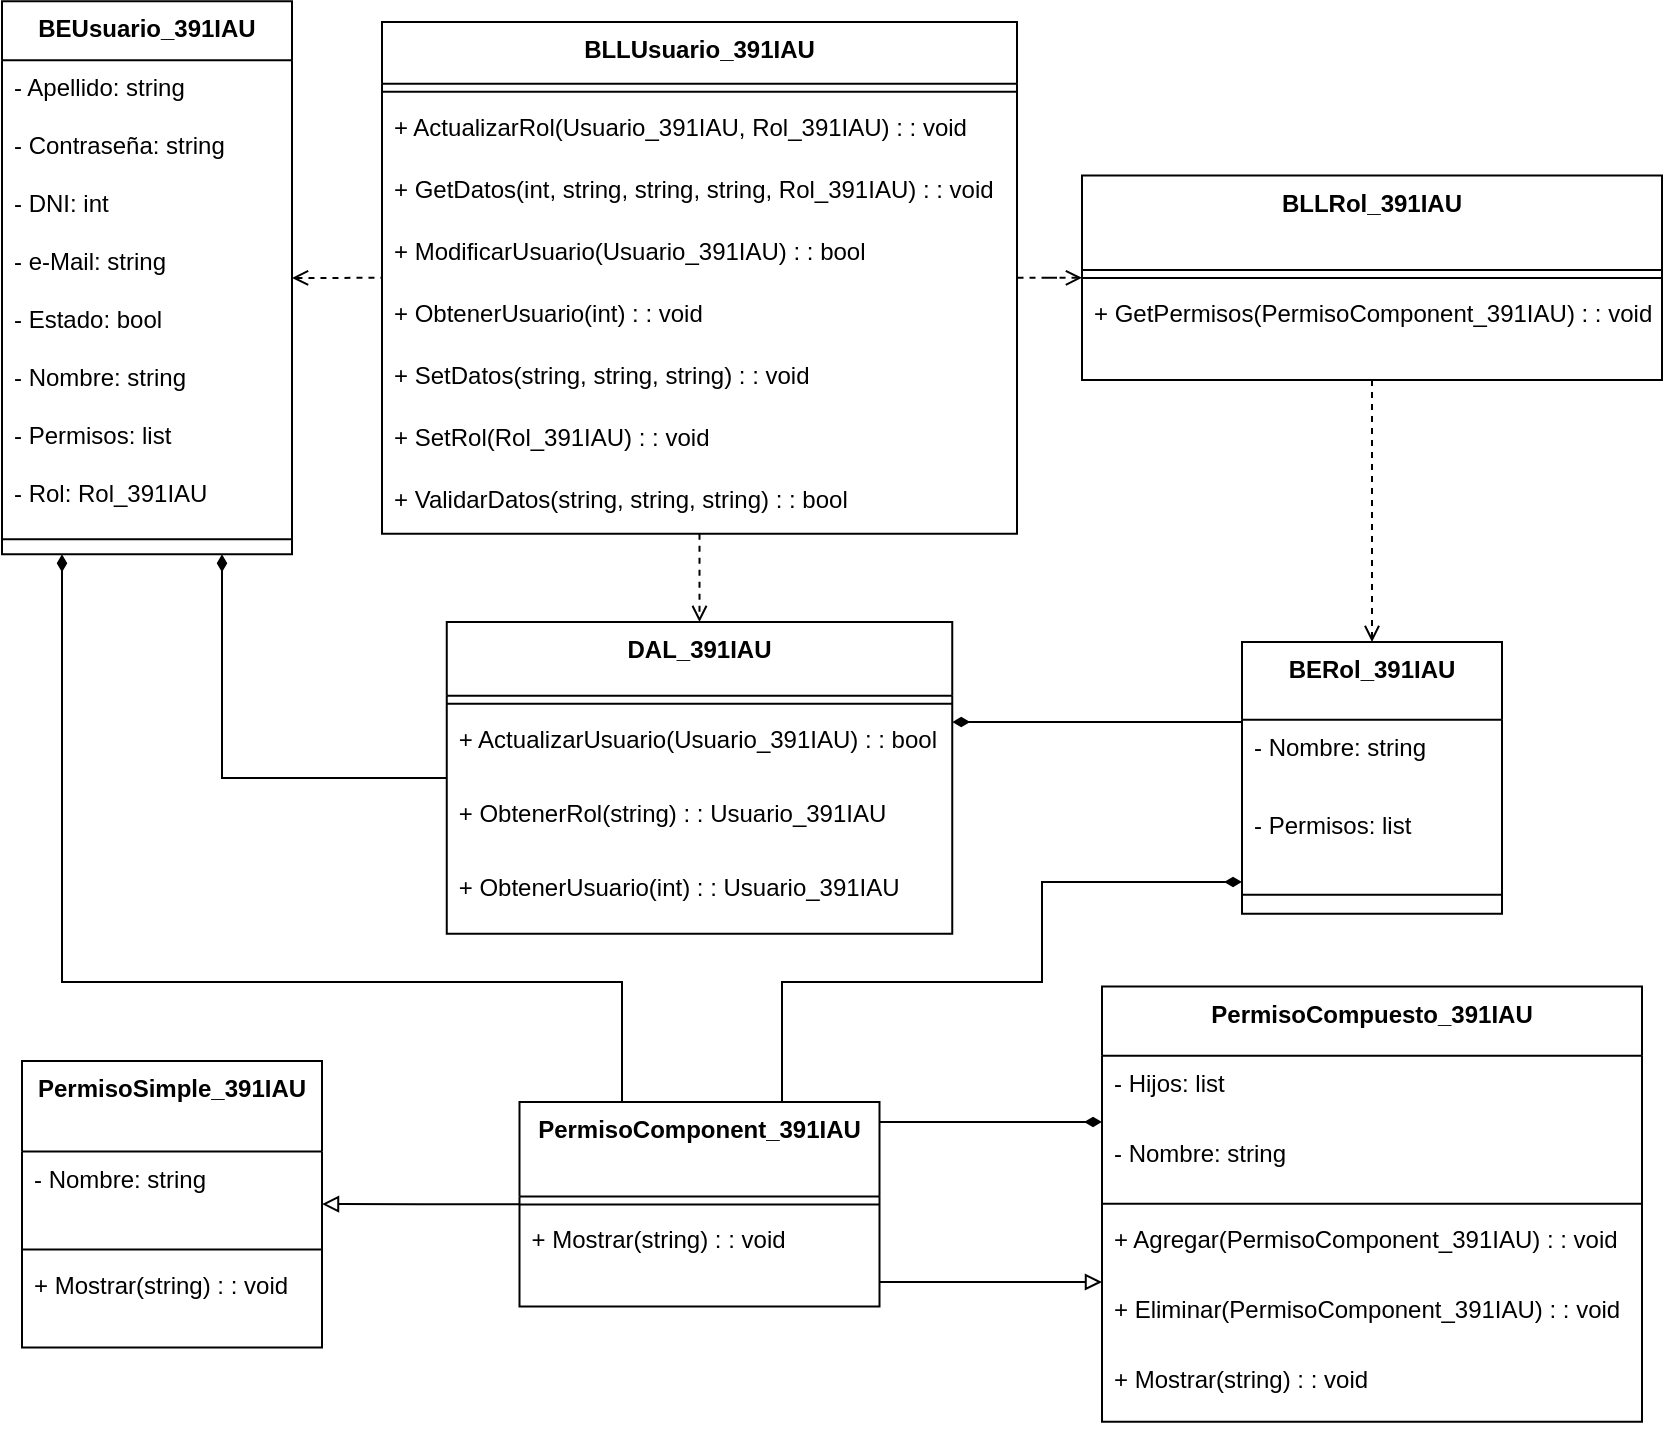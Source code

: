 <mxfile version="27.0.5">
  <diagram name="Page-1" id="UQfQ47-jhMwPksH4_KgC">
    <mxGraphModel dx="914" dy="732" grid="1" gridSize="10" guides="1" tooltips="1" connect="1" arrows="1" fold="1" page="1" pageScale="1" pageWidth="850" pageHeight="1100" math="0" shadow="0">
      <root>
        <mxCell id="0" />
        <mxCell id="1" parent="0" />
        <mxCell id="b0yN6-IstvrLOiEEKhjC-58" style="edgeStyle=orthogonalEdgeStyle;rounded=0;orthogonalLoop=1;jettySize=auto;html=1;endArrow=none;startFill=0;dashed=1;startArrow=open;" parent="1" source="b0yN6-IstvrLOiEEKhjC-1" target="b0yN6-IstvrLOiEEKhjC-11" edge="1">
          <mxGeometry relative="1" as="geometry" />
        </mxCell>
        <mxCell id="b0yN6-IstvrLOiEEKhjC-1" value="BEUsuario_391IAU" style="swimlane;fontStyle=1;align=center;verticalAlign=top;childLayout=stackLayout;horizontal=1;startSize=29.474;horizontalStack=0;resizeParent=1;resizeParentMax=0;resizeLast=0;collapsible=0;marginBottom=0;" parent="1" vertex="1">
          <mxGeometry x="10" y="39.67" width="145" height="276.474" as="geometry" />
        </mxCell>
        <mxCell id="b0yN6-IstvrLOiEEKhjC-2" value="- Apellido: string" style="text;strokeColor=none;fillColor=none;align=left;verticalAlign=top;spacingLeft=4;spacingRight=4;overflow=hidden;rotatable=0;points=[[0,0.5],[1,0.5]];portConstraint=eastwest;" parent="b0yN6-IstvrLOiEEKhjC-1" vertex="1">
          <mxGeometry y="29.474" width="145" height="29" as="geometry" />
        </mxCell>
        <mxCell id="b0yN6-IstvrLOiEEKhjC-3" value="- Contraseña: string" style="text;strokeColor=none;fillColor=none;align=left;verticalAlign=top;spacingLeft=4;spacingRight=4;overflow=hidden;rotatable=0;points=[[0,0.5],[1,0.5]];portConstraint=eastwest;" parent="b0yN6-IstvrLOiEEKhjC-1" vertex="1">
          <mxGeometry y="58.474" width="145" height="29" as="geometry" />
        </mxCell>
        <mxCell id="b0yN6-IstvrLOiEEKhjC-4" value="- DNI: int" style="text;strokeColor=none;fillColor=none;align=left;verticalAlign=top;spacingLeft=4;spacingRight=4;overflow=hidden;rotatable=0;points=[[0,0.5],[1,0.5]];portConstraint=eastwest;" parent="b0yN6-IstvrLOiEEKhjC-1" vertex="1">
          <mxGeometry y="87.474" width="145" height="29" as="geometry" />
        </mxCell>
        <mxCell id="b0yN6-IstvrLOiEEKhjC-5" value="- e-Mail: string" style="text;strokeColor=none;fillColor=none;align=left;verticalAlign=top;spacingLeft=4;spacingRight=4;overflow=hidden;rotatable=0;points=[[0,0.5],[1,0.5]];portConstraint=eastwest;" parent="b0yN6-IstvrLOiEEKhjC-1" vertex="1">
          <mxGeometry y="116.474" width="145" height="29" as="geometry" />
        </mxCell>
        <mxCell id="b0yN6-IstvrLOiEEKhjC-6" value="- Estado: bool" style="text;strokeColor=none;fillColor=none;align=left;verticalAlign=top;spacingLeft=4;spacingRight=4;overflow=hidden;rotatable=0;points=[[0,0.5],[1,0.5]];portConstraint=eastwest;" parent="b0yN6-IstvrLOiEEKhjC-1" vertex="1">
          <mxGeometry y="145.474" width="145" height="29" as="geometry" />
        </mxCell>
        <mxCell id="b0yN6-IstvrLOiEEKhjC-7" value="- Nombre: string" style="text;strokeColor=none;fillColor=none;align=left;verticalAlign=top;spacingLeft=4;spacingRight=4;overflow=hidden;rotatable=0;points=[[0,0.5],[1,0.5]];portConstraint=eastwest;" parent="b0yN6-IstvrLOiEEKhjC-1" vertex="1">
          <mxGeometry y="174.474" width="145" height="29" as="geometry" />
        </mxCell>
        <mxCell id="b0yN6-IstvrLOiEEKhjC-8" value="- Permisos: list" style="text;strokeColor=none;fillColor=none;align=left;verticalAlign=top;spacingLeft=4;spacingRight=4;overflow=hidden;rotatable=0;points=[[0,0.5],[1,0.5]];portConstraint=eastwest;" parent="b0yN6-IstvrLOiEEKhjC-1" vertex="1">
          <mxGeometry y="203.474" width="145" height="29" as="geometry" />
        </mxCell>
        <mxCell id="b0yN6-IstvrLOiEEKhjC-9" value="- Rol: Rol_391IAU" style="text;strokeColor=none;fillColor=none;align=left;verticalAlign=top;spacingLeft=4;spacingRight=4;overflow=hidden;rotatable=0;points=[[0,0.5],[1,0.5]];portConstraint=eastwest;" parent="b0yN6-IstvrLOiEEKhjC-1" vertex="1">
          <mxGeometry y="232.474" width="145" height="29" as="geometry" />
        </mxCell>
        <mxCell id="b0yN6-IstvrLOiEEKhjC-10" style="line;strokeWidth=1;fillColor=none;align=left;verticalAlign=middle;spacingTop=-1;spacingLeft=3;spacingRight=3;rotatable=0;labelPosition=right;points=[];portConstraint=eastwest;strokeColor=inherit;" parent="b0yN6-IstvrLOiEEKhjC-1" vertex="1">
          <mxGeometry y="261.474" width="145" height="15" as="geometry" />
        </mxCell>
        <mxCell id="_GUHdLQRuBp_Pl9lcR-w-2" style="edgeStyle=orthogonalEdgeStyle;rounded=0;orthogonalLoop=1;jettySize=auto;html=1;entryX=0.5;entryY=0;entryDx=0;entryDy=0;endArrow=open;endFill=0;dashed=1;" edge="1" parent="1" source="b0yN6-IstvrLOiEEKhjC-11" target="b0yN6-IstvrLOiEEKhjC-20">
          <mxGeometry relative="1" as="geometry" />
        </mxCell>
        <mxCell id="b0yN6-IstvrLOiEEKhjC-11" value="BLLUsuario_391IAU" style="swimlane;fontStyle=1;align=center;verticalAlign=top;childLayout=stackLayout;horizontal=1;startSize=30.824;horizontalStack=0;resizeParent=1;resizeParentMax=0;resizeLast=0;collapsible=0;marginBottom=0;" parent="1" vertex="1">
          <mxGeometry x="200" y="50" width="317.5" height="255.824" as="geometry" />
        </mxCell>
        <mxCell id="b0yN6-IstvrLOiEEKhjC-12" style="line;strokeWidth=1;fillColor=none;align=left;verticalAlign=middle;spacingTop=-1;spacingLeft=3;spacingRight=3;rotatable=0;labelPosition=right;points=[];portConstraint=eastwest;strokeColor=inherit;" parent="b0yN6-IstvrLOiEEKhjC-11" vertex="1">
          <mxGeometry y="30.824" width="317.5" height="8" as="geometry" />
        </mxCell>
        <mxCell id="b0yN6-IstvrLOiEEKhjC-13" value="+ ActualizarRol(Usuario_391IAU, Rol_391IAU) : : void" style="text;strokeColor=none;fillColor=none;align=left;verticalAlign=top;spacingLeft=4;spacingRight=4;overflow=hidden;rotatable=0;points=[[0,0.5],[1,0.5]];portConstraint=eastwest;" parent="b0yN6-IstvrLOiEEKhjC-11" vertex="1">
          <mxGeometry y="38.824" width="317.5" height="31" as="geometry" />
        </mxCell>
        <mxCell id="b0yN6-IstvrLOiEEKhjC-14" value="+ GetDatos(int, string, string, string, Rol_391IAU) : : void" style="text;strokeColor=none;fillColor=none;align=left;verticalAlign=top;spacingLeft=4;spacingRight=4;overflow=hidden;rotatable=0;points=[[0,0.5],[1,0.5]];portConstraint=eastwest;" parent="b0yN6-IstvrLOiEEKhjC-11" vertex="1">
          <mxGeometry y="69.824" width="317.5" height="31" as="geometry" />
        </mxCell>
        <mxCell id="b0yN6-IstvrLOiEEKhjC-15" value="+ ModificarUsuario(Usuario_391IAU) : : bool" style="text;strokeColor=none;fillColor=none;align=left;verticalAlign=top;spacingLeft=4;spacingRight=4;overflow=hidden;rotatable=0;points=[[0,0.5],[1,0.5]];portConstraint=eastwest;" parent="b0yN6-IstvrLOiEEKhjC-11" vertex="1">
          <mxGeometry y="100.824" width="317.5" height="31" as="geometry" />
        </mxCell>
        <mxCell id="b0yN6-IstvrLOiEEKhjC-16" value="+ ObtenerUsuario(int) : : void" style="text;strokeColor=none;fillColor=none;align=left;verticalAlign=top;spacingLeft=4;spacingRight=4;overflow=hidden;rotatable=0;points=[[0,0.5],[1,0.5]];portConstraint=eastwest;" parent="b0yN6-IstvrLOiEEKhjC-11" vertex="1">
          <mxGeometry y="131.824" width="317.5" height="31" as="geometry" />
        </mxCell>
        <mxCell id="b0yN6-IstvrLOiEEKhjC-17" value="+ SetDatos(string, string, string) : : void" style="text;strokeColor=none;fillColor=none;align=left;verticalAlign=top;spacingLeft=4;spacingRight=4;overflow=hidden;rotatable=0;points=[[0,0.5],[1,0.5]];portConstraint=eastwest;" parent="b0yN6-IstvrLOiEEKhjC-11" vertex="1">
          <mxGeometry y="162.824" width="317.5" height="31" as="geometry" />
        </mxCell>
        <mxCell id="b0yN6-IstvrLOiEEKhjC-18" value="+ SetRol(Rol_391IAU) : : void" style="text;strokeColor=none;fillColor=none;align=left;verticalAlign=top;spacingLeft=4;spacingRight=4;overflow=hidden;rotatable=0;points=[[0,0.5],[1,0.5]];portConstraint=eastwest;" parent="b0yN6-IstvrLOiEEKhjC-11" vertex="1">
          <mxGeometry y="193.824" width="317.5" height="31" as="geometry" />
        </mxCell>
        <mxCell id="b0yN6-IstvrLOiEEKhjC-19" value="+ ValidarDatos(string, string, string) : : bool" style="text;strokeColor=none;fillColor=none;align=left;verticalAlign=top;spacingLeft=4;spacingRight=4;overflow=hidden;rotatable=0;points=[[0,0.5],[1,0.5]];portConstraint=eastwest;" parent="b0yN6-IstvrLOiEEKhjC-11" vertex="1">
          <mxGeometry y="224.824" width="317.5" height="31" as="geometry" />
        </mxCell>
        <mxCell id="b0yN6-IstvrLOiEEKhjC-61" style="edgeStyle=orthogonalEdgeStyle;rounded=0;orthogonalLoop=1;jettySize=auto;html=1;endArrow=block;endFill=0;" parent="1" source="b0yN6-IstvrLOiEEKhjC-25" target="b0yN6-IstvrLOiEEKhjC-28" edge="1">
          <mxGeometry relative="1" as="geometry" />
        </mxCell>
        <mxCell id="b0yN6-IstvrLOiEEKhjC-64" style="edgeStyle=orthogonalEdgeStyle;rounded=0;orthogonalLoop=1;jettySize=auto;html=1;endArrow=diamondThin;endFill=1;" parent="1" source="b0yN6-IstvrLOiEEKhjC-25" target="b0yN6-IstvrLOiEEKhjC-1" edge="1">
          <mxGeometry relative="1" as="geometry">
            <Array as="points">
              <mxPoint x="320" y="530" />
              <mxPoint x="40" y="530" />
            </Array>
          </mxGeometry>
        </mxCell>
        <mxCell id="b0yN6-IstvrLOiEEKhjC-65" style="edgeStyle=orthogonalEdgeStyle;rounded=0;orthogonalLoop=1;jettySize=auto;html=1;endArrow=diamondThin;endFill=1;" parent="1" source="b0yN6-IstvrLOiEEKhjC-25" target="b0yN6-IstvrLOiEEKhjC-39" edge="1">
          <mxGeometry relative="1" as="geometry">
            <Array as="points">
              <mxPoint x="400" y="530" />
              <mxPoint x="530" y="530" />
              <mxPoint x="530" y="480" />
            </Array>
          </mxGeometry>
        </mxCell>
        <mxCell id="b0yN6-IstvrLOiEEKhjC-66" style="edgeStyle=orthogonalEdgeStyle;rounded=0;orthogonalLoop=1;jettySize=auto;html=1;endArrow=diamondThin;endFill=1;" parent="1" source="b0yN6-IstvrLOiEEKhjC-25" target="b0yN6-IstvrLOiEEKhjC-32" edge="1">
          <mxGeometry relative="1" as="geometry">
            <Array as="points">
              <mxPoint x="504" y="600" />
              <mxPoint x="504" y="600" />
            </Array>
          </mxGeometry>
        </mxCell>
        <mxCell id="b0yN6-IstvrLOiEEKhjC-67" style="edgeStyle=orthogonalEdgeStyle;rounded=0;orthogonalLoop=1;jettySize=auto;html=1;endArrow=block;endFill=0;" parent="1" source="b0yN6-IstvrLOiEEKhjC-25" target="b0yN6-IstvrLOiEEKhjC-32" edge="1">
          <mxGeometry relative="1" as="geometry">
            <Array as="points">
              <mxPoint x="510" y="680" />
              <mxPoint x="510" y="680" />
            </Array>
          </mxGeometry>
        </mxCell>
        <mxCell id="b0yN6-IstvrLOiEEKhjC-25" value="PermisoComponent_391IAU" style="swimlane;fontStyle=1;align=center;verticalAlign=top;childLayout=stackLayout;horizontal=1;startSize=47.2;horizontalStack=0;resizeParent=1;resizeParentMax=0;resizeLast=0;collapsible=0;marginBottom=0;" parent="1" vertex="1">
          <mxGeometry x="268.75" y="590" width="180" height="102.2" as="geometry" />
        </mxCell>
        <mxCell id="b0yN6-IstvrLOiEEKhjC-26" style="line;strokeWidth=1;fillColor=none;align=left;verticalAlign=middle;spacingTop=-1;spacingLeft=3;spacingRight=3;rotatable=0;labelPosition=right;points=[];portConstraint=eastwest;strokeColor=inherit;" parent="b0yN6-IstvrLOiEEKhjC-25" vertex="1">
          <mxGeometry y="47.2" width="180" height="8" as="geometry" />
        </mxCell>
        <mxCell id="b0yN6-IstvrLOiEEKhjC-27" value="+ Mostrar(string) : : void" style="text;strokeColor=none;fillColor=none;align=left;verticalAlign=top;spacingLeft=4;spacingRight=4;overflow=hidden;rotatable=0;points=[[0,0.5],[1,0.5]];portConstraint=eastwest;" parent="b0yN6-IstvrLOiEEKhjC-25" vertex="1">
          <mxGeometry y="55.2" width="180" height="47" as="geometry" />
        </mxCell>
        <mxCell id="b0yN6-IstvrLOiEEKhjC-28" value="PermisoSimple_391IAU" style="swimlane;fontStyle=1;align=center;verticalAlign=top;childLayout=stackLayout;horizontal=1;startSize=45.333;horizontalStack=0;resizeParent=1;resizeParentMax=0;resizeLast=0;collapsible=0;marginBottom=0;" parent="1" vertex="1">
          <mxGeometry x="20" y="569.44" width="150" height="143.333" as="geometry" />
        </mxCell>
        <mxCell id="b0yN6-IstvrLOiEEKhjC-29" value="- Nombre: string" style="text;strokeColor=none;fillColor=none;align=left;verticalAlign=top;spacingLeft=4;spacingRight=4;overflow=hidden;rotatable=0;points=[[0,0.5],[1,0.5]];portConstraint=eastwest;" parent="b0yN6-IstvrLOiEEKhjC-28" vertex="1">
          <mxGeometry y="45.333" width="150" height="45" as="geometry" />
        </mxCell>
        <mxCell id="b0yN6-IstvrLOiEEKhjC-30" style="line;strokeWidth=1;fillColor=none;align=left;verticalAlign=middle;spacingTop=-1;spacingLeft=3;spacingRight=3;rotatable=0;labelPosition=right;points=[];portConstraint=eastwest;strokeColor=inherit;" parent="b0yN6-IstvrLOiEEKhjC-28" vertex="1">
          <mxGeometry y="90.333" width="150" height="8" as="geometry" />
        </mxCell>
        <mxCell id="b0yN6-IstvrLOiEEKhjC-31" value="+ Mostrar(string) : : void" style="text;strokeColor=none;fillColor=none;align=left;verticalAlign=top;spacingLeft=4;spacingRight=4;overflow=hidden;rotatable=0;points=[[0,0.5],[1,0.5]];portConstraint=eastwest;" parent="b0yN6-IstvrLOiEEKhjC-28" vertex="1">
          <mxGeometry y="98.333" width="150" height="45" as="geometry" />
        </mxCell>
        <mxCell id="b0yN6-IstvrLOiEEKhjC-32" value="PermisoCompuesto_391IAU" style="swimlane;fontStyle=1;align=center;verticalAlign=top;childLayout=stackLayout;horizontal=1;startSize=34.667;horizontalStack=0;resizeParent=1;resizeParentMax=0;resizeLast=0;collapsible=0;marginBottom=0;" parent="1" vertex="1">
          <mxGeometry x="560" y="532.27" width="270" height="217.667" as="geometry" />
        </mxCell>
        <mxCell id="b0yN6-IstvrLOiEEKhjC-33" value="- Hijos: list" style="text;strokeColor=none;fillColor=none;align=left;verticalAlign=top;spacingLeft=4;spacingRight=4;overflow=hidden;rotatable=0;points=[[0,0.5],[1,0.5]];portConstraint=eastwest;" parent="b0yN6-IstvrLOiEEKhjC-32" vertex="1">
          <mxGeometry y="34.667" width="270" height="35" as="geometry" />
        </mxCell>
        <mxCell id="b0yN6-IstvrLOiEEKhjC-34" value="- Nombre: string" style="text;strokeColor=none;fillColor=none;align=left;verticalAlign=top;spacingLeft=4;spacingRight=4;overflow=hidden;rotatable=0;points=[[0,0.5],[1,0.5]];portConstraint=eastwest;" parent="b0yN6-IstvrLOiEEKhjC-32" vertex="1">
          <mxGeometry y="69.667" width="270" height="35" as="geometry" />
        </mxCell>
        <mxCell id="b0yN6-IstvrLOiEEKhjC-35" style="line;strokeWidth=1;fillColor=none;align=left;verticalAlign=middle;spacingTop=-1;spacingLeft=3;spacingRight=3;rotatable=0;labelPosition=right;points=[];portConstraint=eastwest;strokeColor=inherit;" parent="b0yN6-IstvrLOiEEKhjC-32" vertex="1">
          <mxGeometry y="104.667" width="270" height="8" as="geometry" />
        </mxCell>
        <mxCell id="b0yN6-IstvrLOiEEKhjC-36" value="+ Agregar(PermisoComponent_391IAU) : : void" style="text;strokeColor=none;fillColor=none;align=left;verticalAlign=top;spacingLeft=4;spacingRight=4;overflow=hidden;rotatable=0;points=[[0,0.5],[1,0.5]];portConstraint=eastwest;" parent="b0yN6-IstvrLOiEEKhjC-32" vertex="1">
          <mxGeometry y="112.667" width="270" height="35" as="geometry" />
        </mxCell>
        <mxCell id="b0yN6-IstvrLOiEEKhjC-37" value="+ Eliminar(PermisoComponent_391IAU) : : void" style="text;strokeColor=none;fillColor=none;align=left;verticalAlign=top;spacingLeft=4;spacingRight=4;overflow=hidden;rotatable=0;points=[[0,0.5],[1,0.5]];portConstraint=eastwest;" parent="b0yN6-IstvrLOiEEKhjC-32" vertex="1">
          <mxGeometry y="147.667" width="270" height="35" as="geometry" />
        </mxCell>
        <mxCell id="b0yN6-IstvrLOiEEKhjC-38" value="+ Mostrar(string) : : void" style="text;strokeColor=none;fillColor=none;align=left;verticalAlign=top;spacingLeft=4;spacingRight=4;overflow=hidden;rotatable=0;points=[[0,0.5],[1,0.5]];portConstraint=eastwest;" parent="b0yN6-IstvrLOiEEKhjC-32" vertex="1">
          <mxGeometry y="182.667" width="270" height="35" as="geometry" />
        </mxCell>
        <mxCell id="b0yN6-IstvrLOiEEKhjC-62" style="edgeStyle=orthogonalEdgeStyle;rounded=0;orthogonalLoop=1;jettySize=auto;html=1;endArrow=diamondThin;endFill=1;" parent="1" source="b0yN6-IstvrLOiEEKhjC-39" target="b0yN6-IstvrLOiEEKhjC-20" edge="1">
          <mxGeometry relative="1" as="geometry">
            <Array as="points">
              <mxPoint x="560" y="400" />
              <mxPoint x="560" y="400" />
            </Array>
          </mxGeometry>
        </mxCell>
        <mxCell id="b0yN6-IstvrLOiEEKhjC-39" value="BERol_391IAU" style="swimlane;fontStyle=1;align=center;verticalAlign=top;childLayout=stackLayout;horizontal=1;startSize=38.857;horizontalStack=0;resizeParent=1;resizeParentMax=0;resizeLast=0;collapsible=0;marginBottom=0;" parent="1" vertex="1">
          <mxGeometry x="630" y="360.02" width="130" height="135.857" as="geometry" />
        </mxCell>
        <mxCell id="b0yN6-IstvrLOiEEKhjC-40" value="- Nombre: string" style="text;strokeColor=none;fillColor=none;align=left;verticalAlign=top;spacingLeft=4;spacingRight=4;overflow=hidden;rotatable=0;points=[[0,0.5],[1,0.5]];portConstraint=eastwest;" parent="b0yN6-IstvrLOiEEKhjC-39" vertex="1">
          <mxGeometry y="38.857" width="130" height="39" as="geometry" />
        </mxCell>
        <mxCell id="b0yN6-IstvrLOiEEKhjC-41" value="- Permisos: list" style="text;strokeColor=none;fillColor=none;align=left;verticalAlign=top;spacingLeft=4;spacingRight=4;overflow=hidden;rotatable=0;points=[[0,0.5],[1,0.5]];portConstraint=eastwest;" parent="b0yN6-IstvrLOiEEKhjC-39" vertex="1">
          <mxGeometry y="77.857" width="130" height="39" as="geometry" />
        </mxCell>
        <mxCell id="b0yN6-IstvrLOiEEKhjC-42" style="line;strokeWidth=1;fillColor=none;align=left;verticalAlign=middle;spacingTop=-1;spacingLeft=3;spacingRight=3;rotatable=0;labelPosition=right;points=[];portConstraint=eastwest;strokeColor=inherit;" parent="b0yN6-IstvrLOiEEKhjC-39" vertex="1">
          <mxGeometry y="116.857" width="130" height="19" as="geometry" />
        </mxCell>
        <mxCell id="b0yN6-IstvrLOiEEKhjC-59" style="edgeStyle=orthogonalEdgeStyle;rounded=0;orthogonalLoop=1;jettySize=auto;html=1;endArrow=none;startFill=0;startArrow=open;dashed=1;" parent="1" source="b0yN6-IstvrLOiEEKhjC-43" target="b0yN6-IstvrLOiEEKhjC-11" edge="1">
          <mxGeometry relative="1" as="geometry" />
        </mxCell>
        <mxCell id="b0yN6-IstvrLOiEEKhjC-60" style="edgeStyle=orthogonalEdgeStyle;rounded=0;orthogonalLoop=1;jettySize=auto;html=1;dashed=1;endArrow=open;endFill=0;" parent="1" source="b0yN6-IstvrLOiEEKhjC-43" target="b0yN6-IstvrLOiEEKhjC-39" edge="1">
          <mxGeometry relative="1" as="geometry" />
        </mxCell>
        <mxCell id="b0yN6-IstvrLOiEEKhjC-43" value="BLLRol_391IAU" style="swimlane;fontStyle=1;align=center;verticalAlign=top;childLayout=stackLayout;horizontal=1;startSize=47.2;horizontalStack=0;resizeParent=1;resizeParentMax=0;resizeLast=0;collapsible=0;marginBottom=0;" parent="1" vertex="1">
          <mxGeometry x="550" y="126.81" width="290" height="102.2" as="geometry" />
        </mxCell>
        <mxCell id="b0yN6-IstvrLOiEEKhjC-44" style="line;strokeWidth=1;fillColor=none;align=left;verticalAlign=middle;spacingTop=-1;spacingLeft=3;spacingRight=3;rotatable=0;labelPosition=right;points=[];portConstraint=eastwest;strokeColor=inherit;" parent="b0yN6-IstvrLOiEEKhjC-43" vertex="1">
          <mxGeometry y="47.2" width="290" height="8" as="geometry" />
        </mxCell>
        <mxCell id="b0yN6-IstvrLOiEEKhjC-45" value="+ GetPermisos(PermisoComponent_391IAU) : : void" style="text;strokeColor=none;fillColor=none;align=left;verticalAlign=top;spacingLeft=4;spacingRight=4;overflow=hidden;rotatable=0;points=[[0,0.5],[1,0.5]];portConstraint=eastwest;" parent="b0yN6-IstvrLOiEEKhjC-43" vertex="1">
          <mxGeometry y="55.2" width="290" height="47" as="geometry" />
        </mxCell>
        <mxCell id="b0yN6-IstvrLOiEEKhjC-63" style="edgeStyle=orthogonalEdgeStyle;rounded=0;orthogonalLoop=1;jettySize=auto;html=1;endArrow=diamondThin;endFill=1;" parent="1" source="b0yN6-IstvrLOiEEKhjC-20" target="b0yN6-IstvrLOiEEKhjC-1" edge="1">
          <mxGeometry relative="1" as="geometry">
            <Array as="points">
              <mxPoint x="120" y="428" />
            </Array>
          </mxGeometry>
        </mxCell>
        <mxCell id="b0yN6-IstvrLOiEEKhjC-20" value="DAL_391IAU" style="swimlane;fontStyle=1;align=center;verticalAlign=top;childLayout=stackLayout;horizontal=1;startSize=36.889;horizontalStack=0;resizeParent=1;resizeParentMax=0;resizeLast=0;collapsible=0;marginBottom=0;" parent="1" vertex="1">
          <mxGeometry x="232.38" y="350" width="252.75" height="155.889" as="geometry" />
        </mxCell>
        <mxCell id="b0yN6-IstvrLOiEEKhjC-21" style="line;strokeWidth=1;fillColor=none;align=left;verticalAlign=middle;spacingTop=-1;spacingLeft=3;spacingRight=3;rotatable=0;labelPosition=right;points=[];portConstraint=eastwest;strokeColor=inherit;" parent="b0yN6-IstvrLOiEEKhjC-20" vertex="1">
          <mxGeometry y="36.889" width="252.75" height="8" as="geometry" />
        </mxCell>
        <mxCell id="b0yN6-IstvrLOiEEKhjC-22" value="+ ActualizarUsuario(Usuario_391IAU) : : bool" style="text;strokeColor=none;fillColor=none;align=left;verticalAlign=top;spacingLeft=4;spacingRight=4;overflow=hidden;rotatable=0;points=[[0,0.5],[1,0.5]];portConstraint=eastwest;" parent="b0yN6-IstvrLOiEEKhjC-20" vertex="1">
          <mxGeometry y="44.889" width="252.75" height="37" as="geometry" />
        </mxCell>
        <mxCell id="b0yN6-IstvrLOiEEKhjC-23" value="+ ObtenerRol(string) : : Usuario_391IAU" style="text;strokeColor=none;fillColor=none;align=left;verticalAlign=top;spacingLeft=4;spacingRight=4;overflow=hidden;rotatable=0;points=[[0,0.5],[1,0.5]];portConstraint=eastwest;" parent="b0yN6-IstvrLOiEEKhjC-20" vertex="1">
          <mxGeometry y="81.889" width="252.75" height="37" as="geometry" />
        </mxCell>
        <mxCell id="b0yN6-IstvrLOiEEKhjC-24" value="+ ObtenerUsuario(int) : : Usuario_391IAU" style="text;strokeColor=none;fillColor=none;align=left;verticalAlign=top;spacingLeft=4;spacingRight=4;overflow=hidden;rotatable=0;points=[[0,0.5],[1,0.5]];portConstraint=eastwest;" parent="b0yN6-IstvrLOiEEKhjC-20" vertex="1">
          <mxGeometry y="118.889" width="252.75" height="37" as="geometry" />
        </mxCell>
      </root>
    </mxGraphModel>
  </diagram>
</mxfile>
